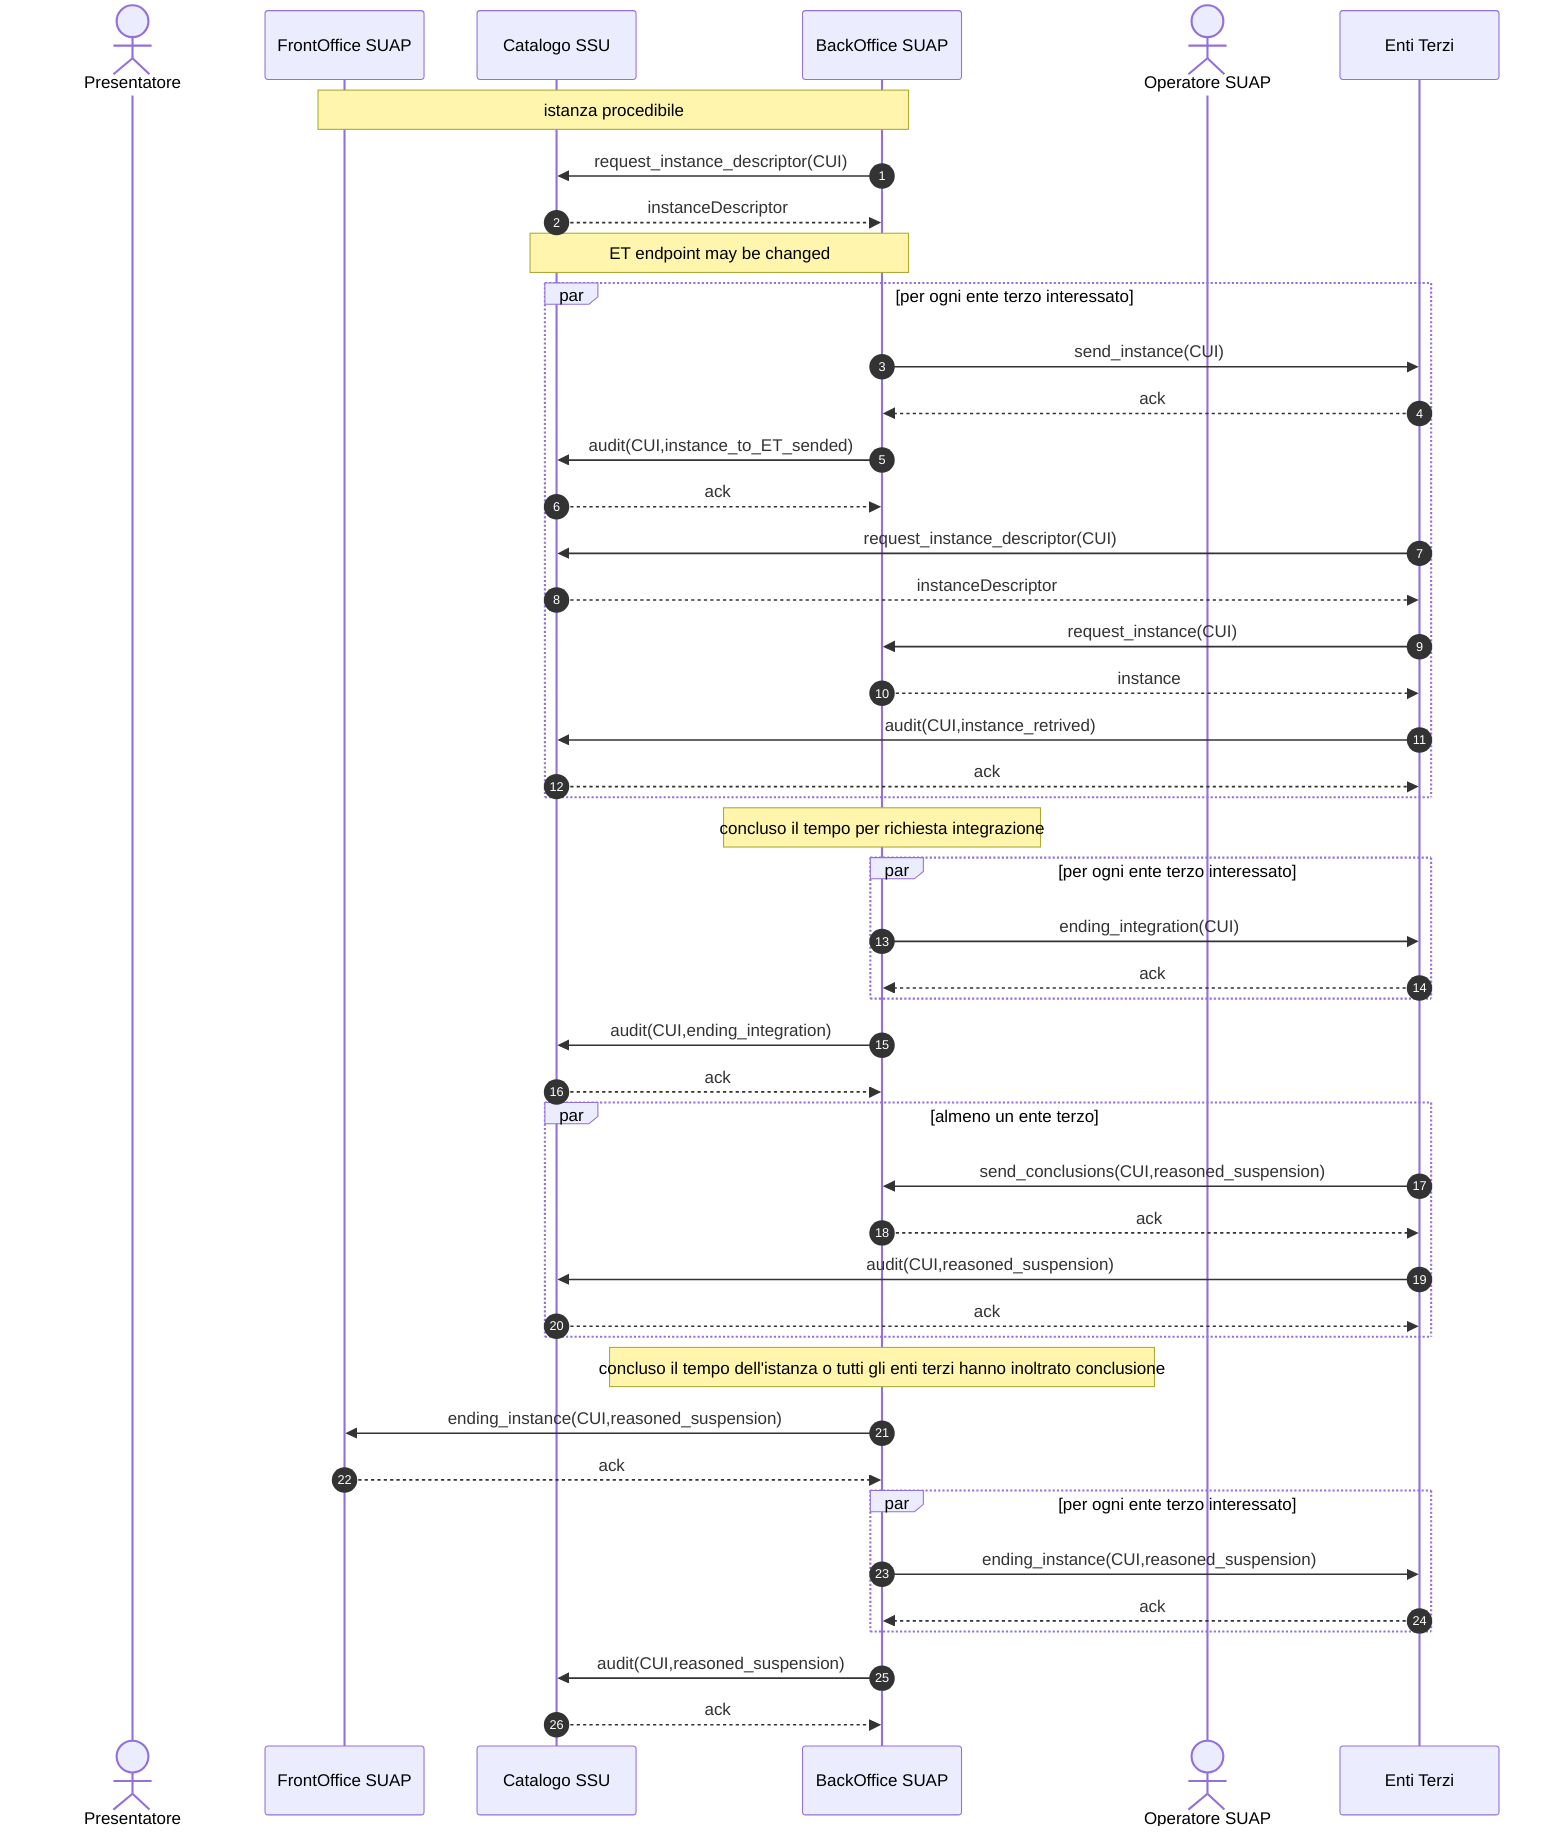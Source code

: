 sequenceDiagram
    autonumber

    actor P as Presentatore    
    participant F as FrontOffice SUAP
    participant C as Catalogo SSU    
    participant B as BackOffice SUAP    
    actor O as Operatore SUAP    
    participant E as Enti Terzi    
 
    Note over F,B: istanza procedibile
    B ->> C: request_instance_descriptor(CUI)
    C -->> B: instanceDescriptor
    Note over C,B: ET endpoint may be changed
    
    par per ogni ente terzo interessato        
        B ->> E: send_instance(CUI)
        E -->> B: ack
        B ->> C: audit(CUI,instance_to_ET_sended)
        C -->> B: ack
        E ->> C: request_instance_descriptor(CUI)
        C -->> E: instanceDescriptor
        E ->> B: request_instance(CUI)
        B -->> E: instance
        E ->> C: audit(CUI,instance_retrived)
        C -->> E: ack
    end

    Note over B: concluso il tempo per richiesta integrazione
    par per ogni ente terzo interessato 
        B ->> E: ending_integration(CUI)
        E -->> B: ack
    end
        B ->> C: audit(CUI,ending_integration)
        C -->> B: ack

    par almeno un ente terzo
        E ->> B: send_conclusions(CUI,reasoned_suspension)
        B -->> E: ack 
        E ->> C: audit(CUI,reasoned_suspension)
        C -->> E: ack           
    end

    Note over B: concluso il tempo dell'istanza o tutti gli enti terzi hanno inoltrato conclusione
    B ->> F: ending_instance(CUI,reasoned_suspension)
    F -->> B: ack            
    par per ogni ente terzo interessato
        B ->> E: ending_instance(CUI,reasoned_suspension)
        E -->> B: ack
    end
    B ->> C: audit(CUI,reasoned_suspension)
    C -->> B: ack